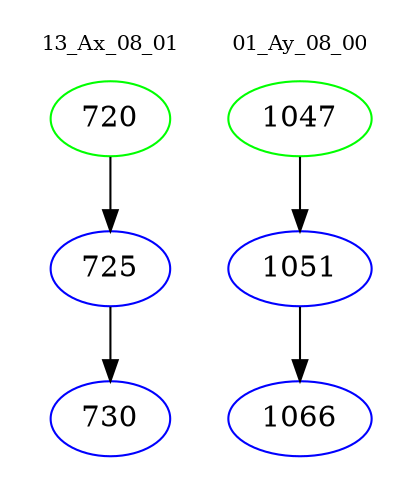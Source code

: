 digraph{
subgraph cluster_0 {
color = white
label = "13_Ax_08_01";
fontsize=10;
T0_720 [label="720", color="green"]
T0_720 -> T0_725 [color="black"]
T0_725 [label="725", color="blue"]
T0_725 -> T0_730 [color="black"]
T0_730 [label="730", color="blue"]
}
subgraph cluster_1 {
color = white
label = "01_Ay_08_00";
fontsize=10;
T1_1047 [label="1047", color="green"]
T1_1047 -> T1_1051 [color="black"]
T1_1051 [label="1051", color="blue"]
T1_1051 -> T1_1066 [color="black"]
T1_1066 [label="1066", color="blue"]
}
}
